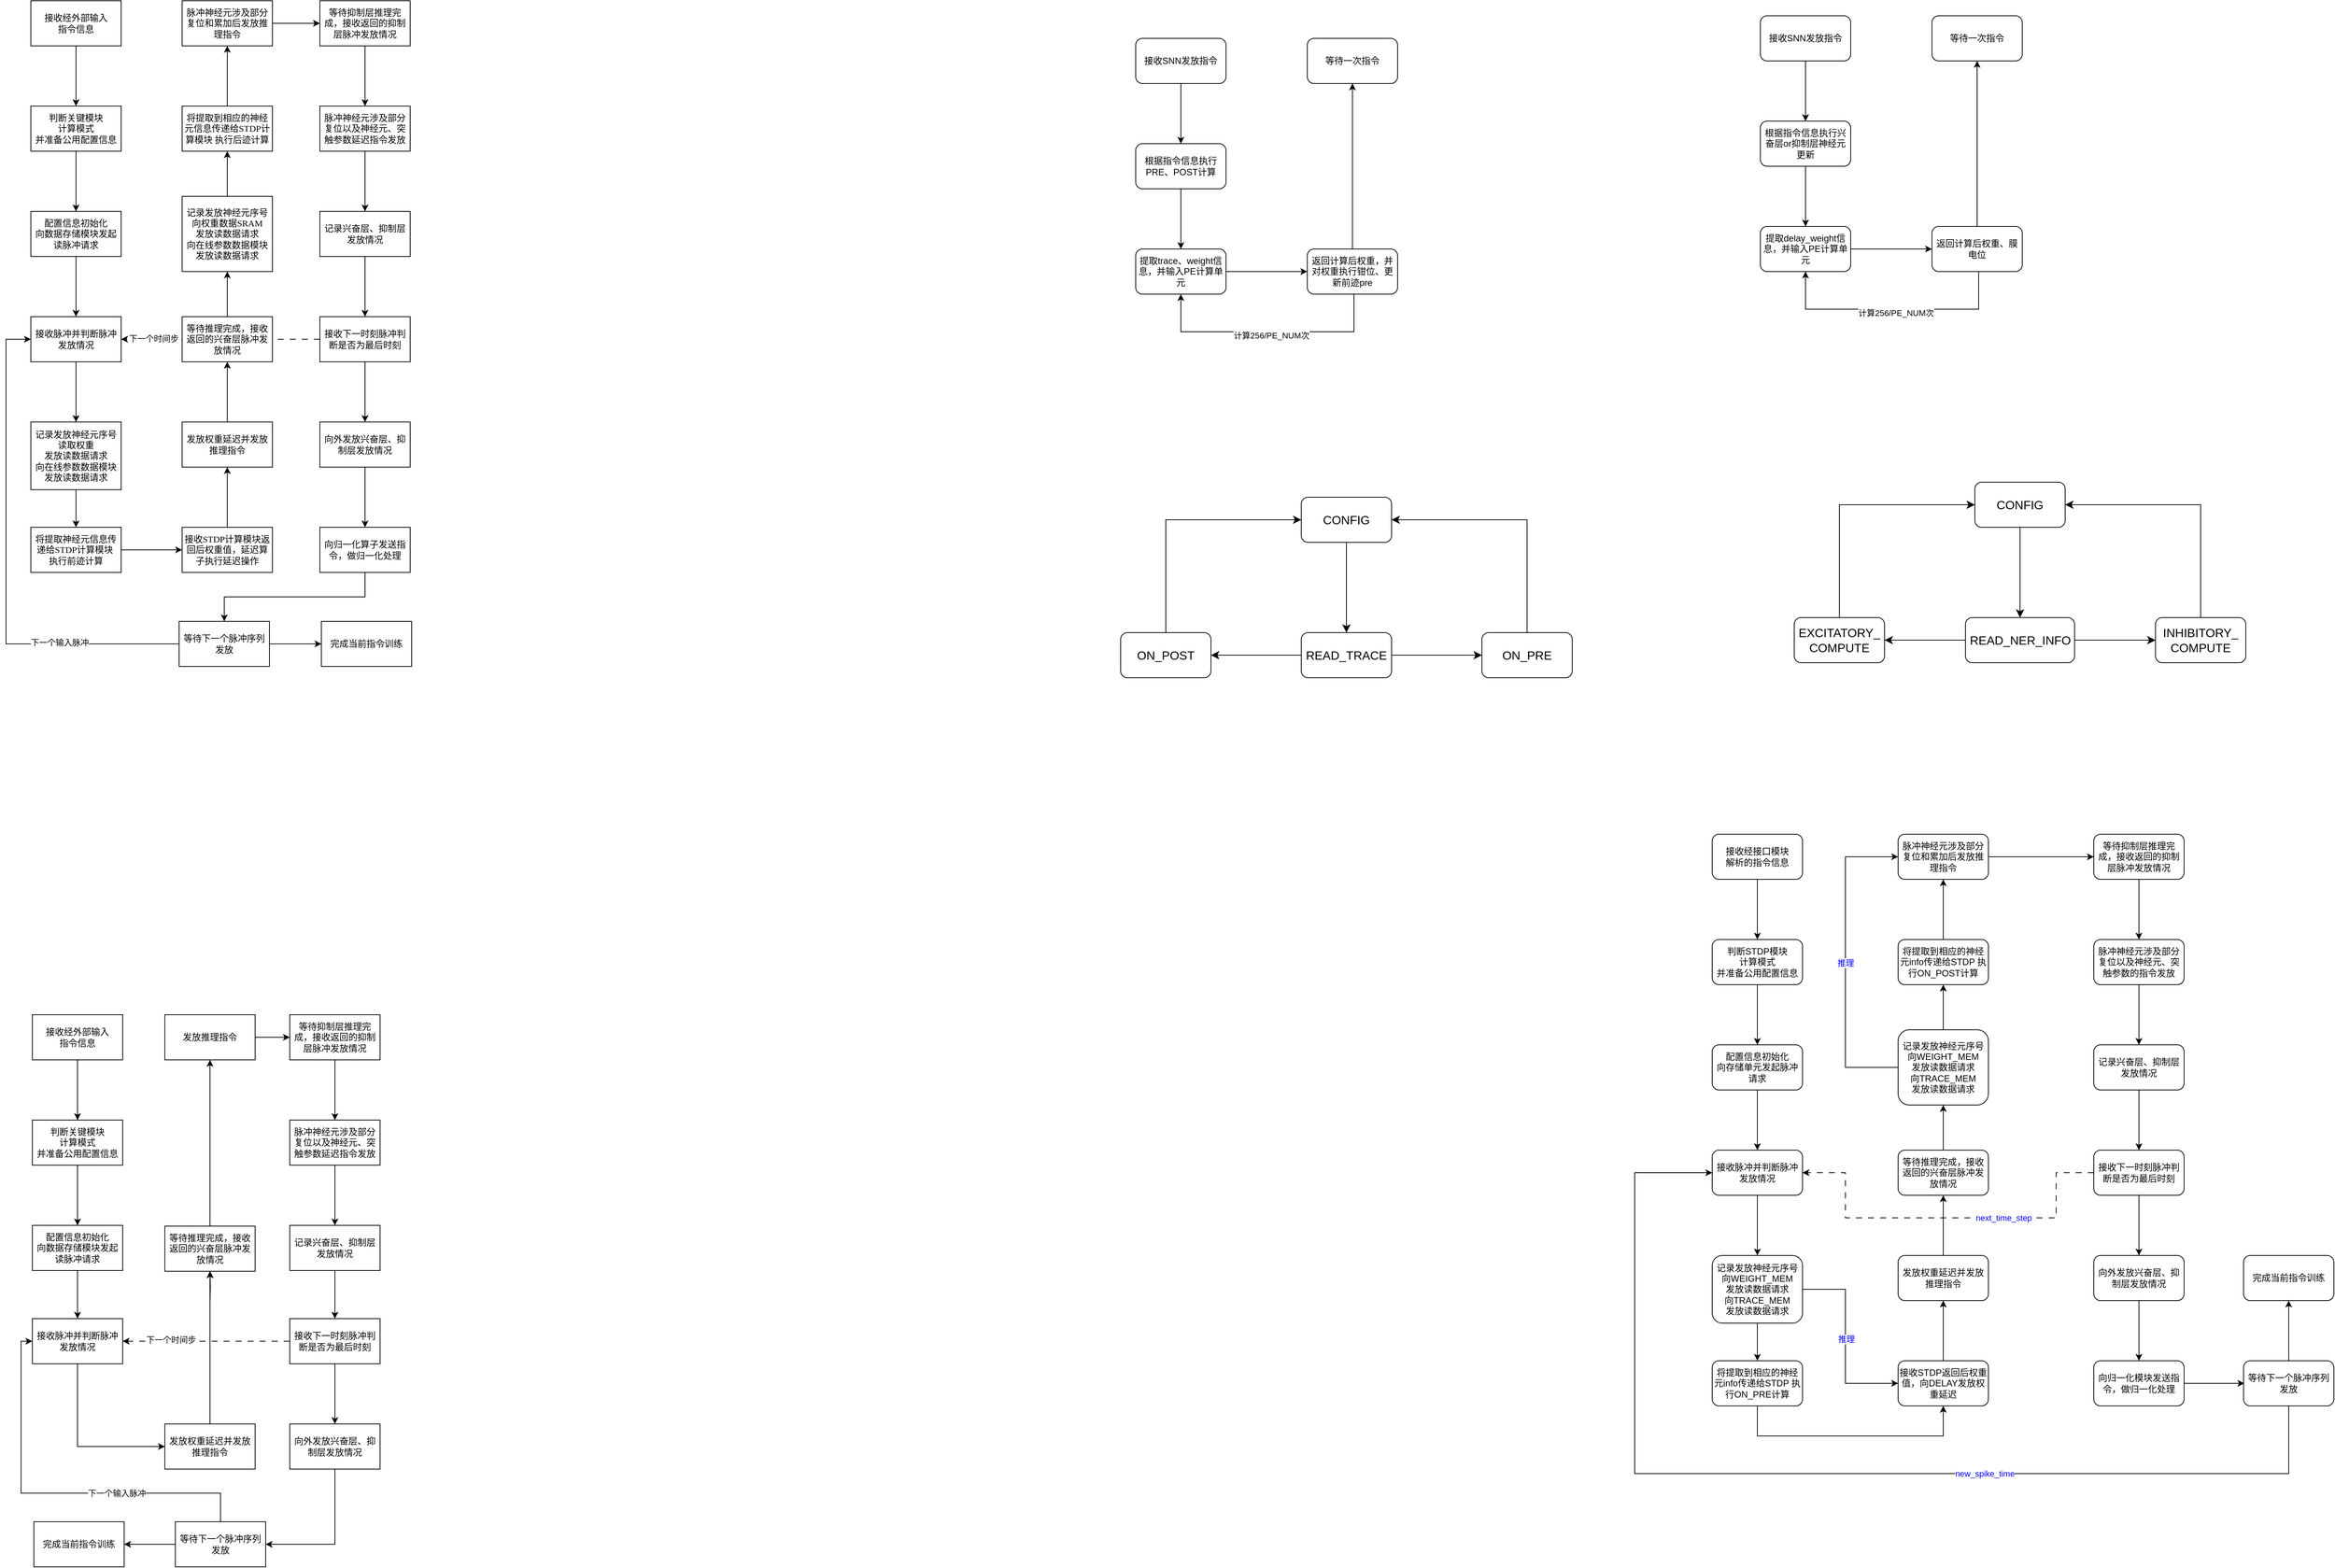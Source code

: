 <mxfile version="24.0.5" type="github">
  <diagram name="第 1 页" id="L9LMITteTnlRZ2TkFZ2f">
    <mxGraphModel dx="1914" dy="976" grid="0" gridSize="10" guides="0" tooltips="1" connect="1" arrows="1" fold="1" page="0" pageScale="1" pageWidth="827" pageHeight="1169" math="0" shadow="0">
      <root>
        <mxCell id="0" />
        <mxCell id="1" parent="0" />
        <mxCell id="XHYiGmg5JfkTDbJsNiU6-63" style="edgeStyle=orthogonalEdgeStyle;rounded=0;orthogonalLoop=1;jettySize=auto;html=1;exitX=0;exitY=0.5;exitDx=0;exitDy=0;entryX=1;entryY=0.5;entryDx=0;entryDy=0;dashed=1;dashPattern=8 8;fontFamily=宋体;fontSource=https%3A%2F%2Ffonts.googleapis.com%2Fcss%3Ffamily%3D%25E5%25AE%258B%25E4%25BD%2593;" parent="1" source="XHYiGmg5JfkTDbJsNiU6-45" target="XHYiGmg5JfkTDbJsNiU6-16" edge="1">
          <mxGeometry relative="1" as="geometry">
            <Array as="points">
              <mxPoint x="519" y="590" />
              <mxPoint x="519" y="590" />
            </Array>
          </mxGeometry>
        </mxCell>
        <mxCell id="ONLA1WShRm9VHiKbCH6p-6" value="下一个时间步" style="edgeLabel;html=1;align=center;verticalAlign=middle;resizable=0;points=[];fontColor=#000000;fontFamily=宋体;fontSource=https%3A%2F%2Ffonts.googleapis.com%2Fcss%3Ffamily%3D%25E5%25AE%258B%25E4%25BD%2593;" parent="XHYiGmg5JfkTDbJsNiU6-63" vertex="1" connectable="0">
          <mxGeometry x="-0.565" relative="1" as="geometry">
            <mxPoint x="-164" y="-1" as="offset" />
          </mxGeometry>
        </mxCell>
        <mxCell id="XHYiGmg5JfkTDbJsNiU6-3" value="" style="edgeStyle=orthogonalEdgeStyle;rounded=0;orthogonalLoop=1;jettySize=auto;html=1;fontFamily=宋体;fontSource=https%3A%2F%2Ffonts.googleapis.com%2Fcss%3Ffamily%3D%25E5%25AE%258B%25E4%25BD%2593;" parent="1" source="XHYiGmg5JfkTDbJsNiU6-1" target="XHYiGmg5JfkTDbJsNiU6-2" edge="1">
          <mxGeometry relative="1" as="geometry" />
        </mxCell>
        <mxCell id="XHYiGmg5JfkTDbJsNiU6-1" value="接收经&lt;font&gt;外部输入&lt;/font&gt;&lt;br&gt;指令信息" style="rounded=0;whiteSpace=wrap;html=1;fillColor=none;fontFamily=宋体;fontSource=https%3A%2F%2Ffonts.googleapis.com%2Fcss%3Ffamily%3D%25E5%25AE%258B%25E4%25BD%2593;" parent="1" vertex="1">
          <mxGeometry x="252" y="140" width="120" height="60" as="geometry" />
        </mxCell>
        <mxCell id="XHYiGmg5JfkTDbJsNiU6-15" value="" style="edgeStyle=orthogonalEdgeStyle;rounded=0;orthogonalLoop=1;jettySize=auto;html=1;fontFamily=宋体;fontSource=https%3A%2F%2Ffonts.googleapis.com%2Fcss%3Ffamily%3D%25E5%25AE%258B%25E4%25BD%2593;" parent="1" source="XHYiGmg5JfkTDbJsNiU6-2" target="XHYiGmg5JfkTDbJsNiU6-14" edge="1">
          <mxGeometry relative="1" as="geometry" />
        </mxCell>
        <mxCell id="XHYiGmg5JfkTDbJsNiU6-2" value="判断&lt;font&gt;关键&lt;/font&gt;模块&lt;br&gt;计算模式&lt;br&gt;并准备公用配置信息" style="whiteSpace=wrap;html=1;fillColor=none;rounded=0;fontFamily=宋体;fontSource=https%3A%2F%2Ffonts.googleapis.com%2Fcss%3Ffamily%3D%25E5%25AE%258B%25E4%25BD%2593;" parent="1" vertex="1">
          <mxGeometry x="252" y="280" width="120" height="60" as="geometry" />
        </mxCell>
        <mxCell id="XHYiGmg5JfkTDbJsNiU6-17" value="" style="edgeStyle=orthogonalEdgeStyle;rounded=0;orthogonalLoop=1;jettySize=auto;html=1;fontFamily=宋体;fontSource=https%3A%2F%2Ffonts.googleapis.com%2Fcss%3Ffamily%3D%25E5%25AE%258B%25E4%25BD%2593;" parent="1" source="XHYiGmg5JfkTDbJsNiU6-14" target="XHYiGmg5JfkTDbJsNiU6-16" edge="1">
          <mxGeometry relative="1" as="geometry" />
        </mxCell>
        <mxCell id="XHYiGmg5JfkTDbJsNiU6-14" value="配置信息初始化&lt;br style=&quot;border-color: var(--border-color);&quot;&gt;向&lt;font&gt;数据存储模块&lt;/font&gt;发起读脉冲请求" style="whiteSpace=wrap;html=1;fillColor=none;rounded=0;fontFamily=宋体;fontSource=https%3A%2F%2Ffonts.googleapis.com%2Fcss%3Ffamily%3D%25E5%25AE%258B%25E4%25BD%2593;" parent="1" vertex="1">
          <mxGeometry x="252" y="420" width="120" height="60" as="geometry" />
        </mxCell>
        <mxCell id="XHYiGmg5JfkTDbJsNiU6-19" value="" style="edgeStyle=orthogonalEdgeStyle;rounded=0;orthogonalLoop=1;jettySize=auto;html=1;fontFamily=宋体;fontSource=https%3A%2F%2Ffonts.googleapis.com%2Fcss%3Ffamily%3D%25E5%25AE%258B%25E4%25BD%2593;" parent="1" source="XHYiGmg5JfkTDbJsNiU6-16" target="XHYiGmg5JfkTDbJsNiU6-18" edge="1">
          <mxGeometry relative="1" as="geometry" />
        </mxCell>
        <mxCell id="XHYiGmg5JfkTDbJsNiU6-16" value="接收脉冲并判断脉冲发放情况" style="whiteSpace=wrap;html=1;fillColor=none;rounded=0;fontFamily=宋体;fontSource=https%3A%2F%2Ffonts.googleapis.com%2Fcss%3Ffamily%3D%25E5%25AE%258B%25E4%25BD%2593;" parent="1" vertex="1">
          <mxGeometry x="252" y="560" width="120" height="60" as="geometry" />
        </mxCell>
        <mxCell id="XHYiGmg5JfkTDbJsNiU6-21" value="" style="edgeStyle=orthogonalEdgeStyle;rounded=0;orthogonalLoop=1;jettySize=auto;html=1;fontFamily=宋体;fontSource=https%3A%2F%2Ffonts.googleapis.com%2Fcss%3Ffamily%3D%25E5%25AE%258B%25E4%25BD%2593;" parent="1" source="XHYiGmg5JfkTDbJsNiU6-18" target="XHYiGmg5JfkTDbJsNiU6-20" edge="1">
          <mxGeometry relative="1" as="geometry" />
        </mxCell>
        <mxCell id="XHYiGmg5JfkTDbJsNiU6-18" value="记录发放神经元序号&lt;br&gt;读取权重&lt;br&gt;发放读数据请求&lt;br&gt;向在线参数数据模块&lt;br&gt;发放读数据请求" style="whiteSpace=wrap;html=1;fillColor=none;rounded=0;fontFamily=宋体;fontSource=https%3A%2F%2Ffonts.googleapis.com%2Fcss%3Ffamily%3D%25E5%25AE%258B%25E4%25BD%2593;" parent="1" vertex="1">
          <mxGeometry x="252" y="700" width="120" height="90" as="geometry" />
        </mxCell>
        <mxCell id="gLFj1DrOyn8dEr5xTRWF-1" style="edgeStyle=orthogonalEdgeStyle;rounded=0;orthogonalLoop=1;jettySize=auto;html=1;exitX=1;exitY=0.5;exitDx=0;exitDy=0;entryX=0;entryY=0.5;entryDx=0;entryDy=0;fontFamily=宋体;fontSource=https%3A%2F%2Ffonts.googleapis.com%2Fcss%3Ffamily%3D%25E5%25AE%258B%25E4%25BD%2593;" parent="1" source="XHYiGmg5JfkTDbJsNiU6-20" target="XHYiGmg5JfkTDbJsNiU6-22" edge="1">
          <mxGeometry relative="1" as="geometry" />
        </mxCell>
        <mxCell id="XHYiGmg5JfkTDbJsNiU6-20" value="将提取神经元&lt;font&gt;信息&lt;/font&gt;&lt;span style=&quot;background-color: initial;&quot;&gt;传递给&lt;/span&gt;&lt;font style=&quot;background-color: initial;&quot;&gt;&lt;font face=&quot;Times New Roman&quot;&gt;STDP&lt;/font&gt;计算模块&lt;/font&gt;&lt;span style=&quot;background-color: initial;&quot;&gt;&amp;nbsp;&lt;/span&gt;&lt;div&gt;&lt;div&gt;执行&lt;font&gt;前迹&lt;/font&gt;计算&lt;/div&gt;&lt;/div&gt;" style="whiteSpace=wrap;html=1;fillColor=none;rounded=0;fontFamily=宋体;fontSource=https%3A%2F%2Ffonts.googleapis.com%2Fcss%3Ffamily%3D%25E5%25AE%258B%25E4%25BD%2593;" parent="1" vertex="1">
          <mxGeometry x="252" y="840" width="120" height="60" as="geometry" />
        </mxCell>
        <mxCell id="XHYiGmg5JfkTDbJsNiU6-25" value="" style="edgeStyle=orthogonalEdgeStyle;rounded=0;orthogonalLoop=1;jettySize=auto;html=1;fontFamily=宋体;fontSource=https%3A%2F%2Ffonts.googleapis.com%2Fcss%3Ffamily%3D%25E5%25AE%258B%25E4%25BD%2593;" parent="1" source="XHYiGmg5JfkTDbJsNiU6-22" target="XHYiGmg5JfkTDbJsNiU6-24" edge="1">
          <mxGeometry relative="1" as="geometry" />
        </mxCell>
        <mxCell id="XHYiGmg5JfkTDbJsNiU6-22" value="接收&lt;font&gt;&lt;font face=&quot;Times New Roman&quot;&gt;STDP&lt;/font&gt;计算模块&lt;/font&gt;返回后权重值，&lt;font&gt;延迟算子执行&lt;/font&gt;延迟操作" style="whiteSpace=wrap;html=1;fillColor=none;rounded=0;fontFamily=宋体;fontSource=https%3A%2F%2Ffonts.googleapis.com%2Fcss%3Ffamily%3D%25E5%25AE%258B%25E4%25BD%2593;" parent="1" vertex="1">
          <mxGeometry x="453" y="840" width="120" height="60" as="geometry" />
        </mxCell>
        <mxCell id="XHYiGmg5JfkTDbJsNiU6-27" value="" style="edgeStyle=orthogonalEdgeStyle;rounded=0;orthogonalLoop=1;jettySize=auto;html=1;fontFamily=宋体;fontSource=https%3A%2F%2Ffonts.googleapis.com%2Fcss%3Ffamily%3D%25E5%25AE%258B%25E4%25BD%2593;" parent="1" source="XHYiGmg5JfkTDbJsNiU6-24" target="XHYiGmg5JfkTDbJsNiU6-26" edge="1">
          <mxGeometry relative="1" as="geometry" />
        </mxCell>
        <mxCell id="XHYiGmg5JfkTDbJsNiU6-24" value="发放权重延迟并发放推理指令" style="whiteSpace=wrap;html=1;fillColor=none;rounded=0;fontFamily=宋体;fontSource=https%3A%2F%2Ffonts.googleapis.com%2Fcss%3Ffamily%3D%25E5%25AE%258B%25E4%25BD%2593;" parent="1" vertex="1">
          <mxGeometry x="453" y="700" width="120" height="60" as="geometry" />
        </mxCell>
        <mxCell id="XHYiGmg5JfkTDbJsNiU6-29" value="" style="edgeStyle=orthogonalEdgeStyle;rounded=0;orthogonalLoop=1;jettySize=auto;html=1;fontFamily=宋体;fontSource=https%3A%2F%2Ffonts.googleapis.com%2Fcss%3Ffamily%3D%25E5%25AE%258B%25E4%25BD%2593;" parent="1" source="XHYiGmg5JfkTDbJsNiU6-26" target="XHYiGmg5JfkTDbJsNiU6-28" edge="1">
          <mxGeometry relative="1" as="geometry" />
        </mxCell>
        <mxCell id="XHYiGmg5JfkTDbJsNiU6-26" value="等待推理完成，接收返回的兴奋层脉冲发放情况" style="whiteSpace=wrap;html=1;fillColor=default;rounded=0;fontFamily=宋体;fontSource=https%3A%2F%2Ffonts.googleapis.com%2Fcss%3Ffamily%3D%25E5%25AE%258B%25E4%25BD%2593;" parent="1" vertex="1">
          <mxGeometry x="453" y="560" width="120" height="60" as="geometry" />
        </mxCell>
        <mxCell id="XHYiGmg5JfkTDbJsNiU6-31" value="" style="edgeStyle=orthogonalEdgeStyle;rounded=0;orthogonalLoop=1;jettySize=auto;html=1;fontFamily=宋体;fontSource=https%3A%2F%2Ffonts.googleapis.com%2Fcss%3Ffamily%3D%25E5%25AE%258B%25E4%25BD%2593;" parent="1" source="XHYiGmg5JfkTDbJsNiU6-28" target="XHYiGmg5JfkTDbJsNiU6-30" edge="1">
          <mxGeometry relative="1" as="geometry" />
        </mxCell>
        <mxCell id="XHYiGmg5JfkTDbJsNiU6-28" value="记录发放神经元序号&lt;br style=&quot;border-color: var(--border-color);&quot;&gt;向&lt;font&gt;权重数据SRAM&lt;/font&gt;&lt;br style=&quot;border-color: var(--border-color);&quot;&gt;发放读数据请求&lt;br style=&quot;border-color: var(--border-color);&quot;&gt;向在线参数数据模块&lt;br style=&quot;border-color: var(--border-color);&quot;&gt;发放读数据请求" style="whiteSpace=wrap;html=1;fillColor=none;rounded=0;fontFamily=宋体;fontSource=https%3A%2F%2Ffonts.googleapis.com%2Fcss%3Ffamily%3D%25E5%25AE%258B%25E4%25BD%2593;" parent="1" vertex="1">
          <mxGeometry x="453" y="400" width="120" height="100" as="geometry" />
        </mxCell>
        <mxCell id="XHYiGmg5JfkTDbJsNiU6-33" value="" style="edgeStyle=orthogonalEdgeStyle;rounded=0;orthogonalLoop=1;jettySize=auto;html=1;fontFamily=宋体;fontSource=https%3A%2F%2Ffonts.googleapis.com%2Fcss%3Ffamily%3D%25E5%25AE%258B%25E4%25BD%2593;" parent="1" source="XHYiGmg5JfkTDbJsNiU6-30" target="XHYiGmg5JfkTDbJsNiU6-32" edge="1">
          <mxGeometry relative="1" as="geometry" />
        </mxCell>
        <mxCell id="XHYiGmg5JfkTDbJsNiU6-30" value="将提取到相应的神经元&lt;font&gt;信息&lt;/font&gt;传递给&lt;font&gt;&lt;font face=&quot;Times New Roman&quot;&gt;STDP&lt;/font&gt;计算模块&lt;/font&gt; 执行&lt;font&gt;后迹&lt;/font&gt;计算" style="whiteSpace=wrap;html=1;fillColor=none;rounded=0;fontFamily=宋体;fontSource=https%3A%2F%2Ffonts.googleapis.com%2Fcss%3Ffamily%3D%25E5%25AE%258B%25E4%25BD%2593;" parent="1" vertex="1">
          <mxGeometry x="453" y="280" width="120" height="60" as="geometry" />
        </mxCell>
        <mxCell id="XHYiGmg5JfkTDbJsNiU6-38" value="" style="edgeStyle=orthogonalEdgeStyle;rounded=0;orthogonalLoop=1;jettySize=auto;html=1;fontFamily=宋体;fontSource=https%3A%2F%2Ffonts.googleapis.com%2Fcss%3Ffamily%3D%25E5%25AE%258B%25E4%25BD%2593;" parent="1" source="XHYiGmg5JfkTDbJsNiU6-32" target="XHYiGmg5JfkTDbJsNiU6-37" edge="1">
          <mxGeometry relative="1" as="geometry" />
        </mxCell>
        <mxCell id="XHYiGmg5JfkTDbJsNiU6-32" value="脉冲神经元涉及部分复位和累加后发放推理指令" style="whiteSpace=wrap;html=1;fillColor=none;rounded=0;fontFamily=宋体;fontSource=https%3A%2F%2Ffonts.googleapis.com%2Fcss%3Ffamily%3D%25E5%25AE%258B%25E4%25BD%2593;" parent="1" vertex="1">
          <mxGeometry x="453" y="140" width="120" height="60" as="geometry" />
        </mxCell>
        <mxCell id="XHYiGmg5JfkTDbJsNiU6-40" value="" style="edgeStyle=orthogonalEdgeStyle;rounded=0;orthogonalLoop=1;jettySize=auto;html=1;fontFamily=宋体;fontSource=https%3A%2F%2Ffonts.googleapis.com%2Fcss%3Ffamily%3D%25E5%25AE%258B%25E4%25BD%2593;" parent="1" source="XHYiGmg5JfkTDbJsNiU6-37" target="XHYiGmg5JfkTDbJsNiU6-39" edge="1">
          <mxGeometry relative="1" as="geometry" />
        </mxCell>
        <mxCell id="XHYiGmg5JfkTDbJsNiU6-37" value="等待抑制层推理完成，接收返回的抑制层脉冲发放情况" style="whiteSpace=wrap;html=1;fillColor=none;rounded=0;fontFamily=宋体;fontSource=https%3A%2F%2Ffonts.googleapis.com%2Fcss%3Ffamily%3D%25E5%25AE%258B%25E4%25BD%2593;" parent="1" vertex="1">
          <mxGeometry x="636" y="140" width="120" height="60" as="geometry" />
        </mxCell>
        <mxCell id="XHYiGmg5JfkTDbJsNiU6-42" value="" style="edgeStyle=orthogonalEdgeStyle;rounded=0;orthogonalLoop=1;jettySize=auto;html=1;fontFamily=宋体;fontSource=https%3A%2F%2Ffonts.googleapis.com%2Fcss%3Ffamily%3D%25E5%25AE%258B%25E4%25BD%2593;" parent="1" source="XHYiGmg5JfkTDbJsNiU6-39" target="XHYiGmg5JfkTDbJsNiU6-41" edge="1">
          <mxGeometry relative="1" as="geometry" />
        </mxCell>
        <mxCell id="XHYiGmg5JfkTDbJsNiU6-39" value="脉冲神经元涉及部分复位以及神经元、突触参数延迟指令发放" style="whiteSpace=wrap;html=1;fillColor=none;rounded=0;fontFamily=宋体;fontSource=https%3A%2F%2Ffonts.googleapis.com%2Fcss%3Ffamily%3D%25E5%25AE%258B%25E4%25BD%2593;" parent="1" vertex="1">
          <mxGeometry x="636" y="280" width="120" height="60" as="geometry" />
        </mxCell>
        <mxCell id="XHYiGmg5JfkTDbJsNiU6-46" value="" style="edgeStyle=orthogonalEdgeStyle;rounded=0;orthogonalLoop=1;jettySize=auto;html=1;fontFamily=宋体;fontSource=https%3A%2F%2Ffonts.googleapis.com%2Fcss%3Ffamily%3D%25E5%25AE%258B%25E4%25BD%2593;" parent="1" source="XHYiGmg5JfkTDbJsNiU6-41" target="XHYiGmg5JfkTDbJsNiU6-45" edge="1">
          <mxGeometry relative="1" as="geometry" />
        </mxCell>
        <mxCell id="XHYiGmg5JfkTDbJsNiU6-41" value="记录兴奋层、抑制层发放情况" style="whiteSpace=wrap;html=1;fillColor=none;rounded=0;fontFamily=宋体;fontSource=https%3A%2F%2Ffonts.googleapis.com%2Fcss%3Ffamily%3D%25E5%25AE%258B%25E4%25BD%2593;" parent="1" vertex="1">
          <mxGeometry x="636" y="420" width="120" height="60" as="geometry" />
        </mxCell>
        <mxCell id="XHYiGmg5JfkTDbJsNiU6-48" value="" style="edgeStyle=orthogonalEdgeStyle;rounded=0;orthogonalLoop=1;jettySize=auto;html=1;fontFamily=宋体;fontSource=https%3A%2F%2Ffonts.googleapis.com%2Fcss%3Ffamily%3D%25E5%25AE%258B%25E4%25BD%2593;" parent="1" source="XHYiGmg5JfkTDbJsNiU6-45" target="XHYiGmg5JfkTDbJsNiU6-47" edge="1">
          <mxGeometry relative="1" as="geometry" />
        </mxCell>
        <mxCell id="XHYiGmg5JfkTDbJsNiU6-45" value="接收下一时刻脉冲判断是否为最后时刻" style="whiteSpace=wrap;html=1;fillColor=none;rounded=0;fontFamily=宋体;fontSource=https%3A%2F%2Ffonts.googleapis.com%2Fcss%3Ffamily%3D%25E5%25AE%258B%25E4%25BD%2593;" parent="1" vertex="1">
          <mxGeometry x="636" y="560" width="120" height="60" as="geometry" />
        </mxCell>
        <mxCell id="XHYiGmg5JfkTDbJsNiU6-50" value="" style="edgeStyle=orthogonalEdgeStyle;rounded=0;orthogonalLoop=1;jettySize=auto;html=1;fontFamily=宋体;fontSource=https%3A%2F%2Ffonts.googleapis.com%2Fcss%3Ffamily%3D%25E5%25AE%258B%25E4%25BD%2593;" parent="1" source="XHYiGmg5JfkTDbJsNiU6-47" target="XHYiGmg5JfkTDbJsNiU6-49" edge="1">
          <mxGeometry relative="1" as="geometry" />
        </mxCell>
        <mxCell id="XHYiGmg5JfkTDbJsNiU6-47" value="向外发放兴奋层、抑制层发放情况" style="whiteSpace=wrap;html=1;fillColor=none;rounded=0;fontFamily=宋体;fontSource=https%3A%2F%2Ffonts.googleapis.com%2Fcss%3Ffamily%3D%25E5%25AE%258B%25E4%25BD%2593;" parent="1" vertex="1">
          <mxGeometry x="636" y="700" width="120" height="60" as="geometry" />
        </mxCell>
        <mxCell id="gLFj1DrOyn8dEr5xTRWF-2" style="edgeStyle=orthogonalEdgeStyle;rounded=0;orthogonalLoop=1;jettySize=auto;html=1;exitX=0.5;exitY=1;exitDx=0;exitDy=0;entryX=0.5;entryY=0;entryDx=0;entryDy=0;fontFamily=宋体;fontSource=https%3A%2F%2Ffonts.googleapis.com%2Fcss%3Ffamily%3D%25E5%25AE%258B%25E4%25BD%2593;" parent="1" source="XHYiGmg5JfkTDbJsNiU6-49" target="XHYiGmg5JfkTDbJsNiU6-51" edge="1">
          <mxGeometry relative="1" as="geometry" />
        </mxCell>
        <mxCell id="XHYiGmg5JfkTDbJsNiU6-49" value="向&lt;font&gt;归一化算子&lt;/font&gt;发送指令，做归一化处理" style="whiteSpace=wrap;html=1;fillColor=none;rounded=0;fontFamily=宋体;fontSource=https%3A%2F%2Ffonts.googleapis.com%2Fcss%3Ffamily%3D%25E5%25AE%258B%25E4%25BD%2593;" parent="1" vertex="1">
          <mxGeometry x="636" y="840" width="120" height="60" as="geometry" />
        </mxCell>
        <mxCell id="XHYiGmg5JfkTDbJsNiU6-53" style="edgeStyle=orthogonalEdgeStyle;rounded=0;orthogonalLoop=1;jettySize=auto;html=1;exitX=0;exitY=0.5;exitDx=0;exitDy=0;entryX=0;entryY=0.5;entryDx=0;entryDy=0;fontFamily=宋体;fontSource=https%3A%2F%2Ffonts.googleapis.com%2Fcss%3Ffamily%3D%25E5%25AE%258B%25E4%25BD%2593;" parent="1" source="XHYiGmg5JfkTDbJsNiU6-51" target="XHYiGmg5JfkTDbJsNiU6-16" edge="1">
          <mxGeometry relative="1" as="geometry">
            <Array as="points">
              <mxPoint x="219" y="995" />
              <mxPoint x="219" y="590" />
            </Array>
          </mxGeometry>
        </mxCell>
        <mxCell id="ONLA1WShRm9VHiKbCH6p-2" value="下一个输入脉冲" style="edgeLabel;html=1;align=center;verticalAlign=middle;resizable=0;points=[];fontColor=#000000;fontFamily=宋体;fontSource=https%3A%2F%2Ffonts.googleapis.com%2Fcss%3Ffamily%3D%25E5%25AE%258B%25E4%25BD%2593;" parent="XHYiGmg5JfkTDbJsNiU6-53" vertex="1" connectable="0">
          <mxGeometry x="-0.324" relative="1" as="geometry">
            <mxPoint x="67" y="-2" as="offset" />
          </mxGeometry>
        </mxCell>
        <mxCell id="XHYiGmg5JfkTDbJsNiU6-55" value="" style="edgeStyle=orthogonalEdgeStyle;rounded=0;orthogonalLoop=1;jettySize=auto;html=1;fontFamily=宋体;fontSource=https%3A%2F%2Ffonts.googleapis.com%2Fcss%3Ffamily%3D%25E5%25AE%258B%25E4%25BD%2593;" parent="1" source="XHYiGmg5JfkTDbJsNiU6-51" target="XHYiGmg5JfkTDbJsNiU6-54" edge="1">
          <mxGeometry relative="1" as="geometry" />
        </mxCell>
        <mxCell id="XHYiGmg5JfkTDbJsNiU6-51" value="等待下一个脉冲序列发放" style="whiteSpace=wrap;html=1;fillColor=none;rounded=0;fontFamily=宋体;fontSource=https%3A%2F%2Ffonts.googleapis.com%2Fcss%3Ffamily%3D%25E5%25AE%258B%25E4%25BD%2593;" parent="1" vertex="1">
          <mxGeometry x="449" y="965" width="120" height="60" as="geometry" />
        </mxCell>
        <mxCell id="XHYiGmg5JfkTDbJsNiU6-54" value="完成当前指令训练" style="whiteSpace=wrap;html=1;fillColor=none;rounded=0;fontFamily=宋体;fontSource=https%3A%2F%2Ffonts.googleapis.com%2Fcss%3Ffamily%3D%25E5%25AE%258B%25E4%25BD%2593;" parent="1" vertex="1">
          <mxGeometry x="638" y="965" width="120" height="60" as="geometry" />
        </mxCell>
        <mxCell id="ONLA1WShRm9VHiKbCH6p-7" style="edgeStyle=orthogonalEdgeStyle;rounded=0;orthogonalLoop=1;jettySize=auto;html=1;exitX=0;exitY=0.5;exitDx=0;exitDy=0;entryX=1;entryY=0.5;entryDx=0;entryDy=0;dashed=1;dashPattern=8 8;fontFamily=宋体;fontSource=https%3A%2F%2Ffonts.googleapis.com%2Fcss%3Ffamily%3D%25E5%25AE%258B%25E4%25BD%2593;" parent="1" source="ONLA1WShRm9VHiKbCH6p-44" target="ONLA1WShRm9VHiKbCH6p-16" edge="1">
          <mxGeometry relative="1" as="geometry">
            <Array as="points">
              <mxPoint x="483" y="1922" />
              <mxPoint x="483" y="1922" />
            </Array>
          </mxGeometry>
        </mxCell>
        <mxCell id="ONLA1WShRm9VHiKbCH6p-8" value="&lt;font color=&quot;#000000&quot;&gt;下一个时间步&lt;/font&gt;" style="edgeLabel;html=1;align=center;verticalAlign=middle;resizable=0;points=[];fontColor=#0000FF;fontFamily=宋体;fontSource=https%3A%2F%2Ffonts.googleapis.com%2Fcss%3Ffamily%3D%25E5%25AE%258B%25E4%25BD%2593;" parent="ONLA1WShRm9VHiKbCH6p-7" vertex="1" connectable="0">
          <mxGeometry x="-0.565" relative="1" as="geometry">
            <mxPoint x="-110" y="-2" as="offset" />
          </mxGeometry>
        </mxCell>
        <mxCell id="ONLA1WShRm9VHiKbCH6p-9" value="" style="edgeStyle=orthogonalEdgeStyle;rounded=0;orthogonalLoop=1;jettySize=auto;html=1;fontFamily=宋体;fontSource=https%3A%2F%2Ffonts.googleapis.com%2Fcss%3Ffamily%3D%25E5%25AE%258B%25E4%25BD%2593;" parent="1" source="ONLA1WShRm9VHiKbCH6p-10" target="ONLA1WShRm9VHiKbCH6p-12" edge="1">
          <mxGeometry relative="1" as="geometry" />
        </mxCell>
        <mxCell id="ONLA1WShRm9VHiKbCH6p-10" value="接收经外部输入&lt;br&gt;指令信息" style="rounded=0;whiteSpace=wrap;html=1;fillColor=none;fontFamily=宋体;fontSource=https%3A%2F%2Ffonts.googleapis.com%2Fcss%3Ffamily%3D%25E5%25AE%258B%25E4%25BD%2593;" parent="1" vertex="1">
          <mxGeometry x="254" y="1488" width="120" height="60" as="geometry" />
        </mxCell>
        <mxCell id="ONLA1WShRm9VHiKbCH6p-11" value="" style="edgeStyle=orthogonalEdgeStyle;rounded=0;orthogonalLoop=1;jettySize=auto;html=1;fontFamily=宋体;fontSource=https%3A%2F%2Ffonts.googleapis.com%2Fcss%3Ffamily%3D%25E5%25AE%258B%25E4%25BD%2593;" parent="1" source="ONLA1WShRm9VHiKbCH6p-12" target="ONLA1WShRm9VHiKbCH6p-14" edge="1">
          <mxGeometry relative="1" as="geometry" />
        </mxCell>
        <mxCell id="ONLA1WShRm9VHiKbCH6p-12" value="判断关键模块&lt;br&gt;计算模式&lt;br&gt;并准备公用配置信息" style="whiteSpace=wrap;html=1;fillColor=none;rounded=0;fontFamily=宋体;fontSource=https%3A%2F%2Ffonts.googleapis.com%2Fcss%3Ffamily%3D%25E5%25AE%258B%25E4%25BD%2593;" parent="1" vertex="1">
          <mxGeometry x="254" y="1628" width="120" height="60" as="geometry" />
        </mxCell>
        <mxCell id="ONLA1WShRm9VHiKbCH6p-13" value="" style="edgeStyle=orthogonalEdgeStyle;rounded=0;orthogonalLoop=1;jettySize=auto;html=1;fontFamily=宋体;fontSource=https%3A%2F%2Ffonts.googleapis.com%2Fcss%3Ffamily%3D%25E5%25AE%258B%25E4%25BD%2593;" parent="1" source="ONLA1WShRm9VHiKbCH6p-14" target="ONLA1WShRm9VHiKbCH6p-16" edge="1">
          <mxGeometry relative="1" as="geometry" />
        </mxCell>
        <mxCell id="ONLA1WShRm9VHiKbCH6p-14" value="配置信息初始化&lt;br style=&quot;border-color: var(--border-color);&quot;&gt;向数据存储模块发起读脉冲请求" style="whiteSpace=wrap;html=1;fillColor=none;rounded=0;fontFamily=宋体;fontSource=https%3A%2F%2Ffonts.googleapis.com%2Fcss%3Ffamily%3D%25E5%25AE%258B%25E4%25BD%2593;" parent="1" vertex="1">
          <mxGeometry x="254" y="1768" width="120" height="60" as="geometry" />
        </mxCell>
        <mxCell id="ONLA1WShRm9VHiKbCH6p-54" style="edgeStyle=orthogonalEdgeStyle;rounded=0;orthogonalLoop=1;jettySize=auto;html=1;exitX=0.5;exitY=1;exitDx=0;exitDy=0;entryX=0;entryY=0.5;entryDx=0;entryDy=0;fontFamily=宋体;fontSource=https%3A%2F%2Ffonts.googleapis.com%2Fcss%3Ffamily%3D%25E5%25AE%258B%25E4%25BD%2593;" parent="1" source="ONLA1WShRm9VHiKbCH6p-16" target="ONLA1WShRm9VHiKbCH6p-26" edge="1">
          <mxGeometry relative="1" as="geometry" />
        </mxCell>
        <mxCell id="ONLA1WShRm9VHiKbCH6p-16" value="接收脉冲并判断脉冲发放情况" style="whiteSpace=wrap;html=1;fillColor=none;rounded=0;fontFamily=宋体;fontSource=https%3A%2F%2Ffonts.googleapis.com%2Fcss%3Ffamily%3D%25E5%25AE%258B%25E4%25BD%2593;" parent="1" vertex="1">
          <mxGeometry x="254" y="1892" width="120" height="60" as="geometry" />
        </mxCell>
        <mxCell id="ONLA1WShRm9VHiKbCH6p-25" value="" style="edgeStyle=orthogonalEdgeStyle;rounded=0;orthogonalLoop=1;jettySize=auto;html=1;fontFamily=宋体;fontSource=https%3A%2F%2Ffonts.googleapis.com%2Fcss%3Ffamily%3D%25E5%25AE%258B%25E4%25BD%2593;" parent="1" source="ONLA1WShRm9VHiKbCH6p-26" target="ONLA1WShRm9VHiKbCH6p-28" edge="1">
          <mxGeometry relative="1" as="geometry" />
        </mxCell>
        <mxCell id="ONLA1WShRm9VHiKbCH6p-26" value="发放权重延迟并发放推理指令" style="whiteSpace=wrap;html=1;fillColor=none;rounded=0;fontFamily=宋体;fontSource=https%3A%2F%2Ffonts.googleapis.com%2Fcss%3Ffamily%3D%25E5%25AE%258B%25E4%25BD%2593;" parent="1" vertex="1">
          <mxGeometry x="430" y="2032" width="120" height="60" as="geometry" />
        </mxCell>
        <mxCell id="ONLA1WShRm9VHiKbCH6p-33" value="" style="edgeStyle=orthogonalEdgeStyle;rounded=0;orthogonalLoop=1;jettySize=auto;html=1;fontFamily=宋体;fontSource=https%3A%2F%2Ffonts.googleapis.com%2Fcss%3Ffamily%3D%25E5%25AE%258B%25E4%25BD%2593;exitX=0.5;exitY=0;exitDx=0;exitDy=0;" parent="1" source="ONLA1WShRm9VHiKbCH6p-28" target="ONLA1WShRm9VHiKbCH6p-36" edge="1">
          <mxGeometry relative="1" as="geometry">
            <mxPoint x="490" y="1730" as="sourcePoint" />
          </mxGeometry>
        </mxCell>
        <mxCell id="ONLA1WShRm9VHiKbCH6p-35" value="" style="edgeStyle=orthogonalEdgeStyle;rounded=0;orthogonalLoop=1;jettySize=auto;html=1;fontFamily=宋体;fontSource=https%3A%2F%2Ffonts.googleapis.com%2Fcss%3Ffamily%3D%25E5%25AE%258B%25E4%25BD%2593;" parent="1" source="ONLA1WShRm9VHiKbCH6p-36" target="ONLA1WShRm9VHiKbCH6p-38" edge="1">
          <mxGeometry relative="1" as="geometry" />
        </mxCell>
        <mxCell id="ONLA1WShRm9VHiKbCH6p-36" value="发放推理指令" style="whiteSpace=wrap;html=1;fillColor=none;rounded=0;fontFamily=宋体;fontSource=https%3A%2F%2Ffonts.googleapis.com%2Fcss%3Ffamily%3D%25E5%25AE%258B%25E4%25BD%2593;" parent="1" vertex="1">
          <mxGeometry x="430" y="1488" width="120" height="60" as="geometry" />
        </mxCell>
        <mxCell id="ONLA1WShRm9VHiKbCH6p-37" value="" style="edgeStyle=orthogonalEdgeStyle;rounded=0;orthogonalLoop=1;jettySize=auto;html=1;fontFamily=宋体;fontSource=https%3A%2F%2Ffonts.googleapis.com%2Fcss%3Ffamily%3D%25E5%25AE%258B%25E4%25BD%2593;" parent="1" source="ONLA1WShRm9VHiKbCH6p-38" target="ONLA1WShRm9VHiKbCH6p-40" edge="1">
          <mxGeometry relative="1" as="geometry" />
        </mxCell>
        <mxCell id="ONLA1WShRm9VHiKbCH6p-38" value="等待抑制层推理完成，接收返回的抑制层脉冲发放情况" style="whiteSpace=wrap;html=1;fillColor=none;rounded=0;fontFamily=宋体;fontSource=https%3A%2F%2Ffonts.googleapis.com%2Fcss%3Ffamily%3D%25E5%25AE%258B%25E4%25BD%2593;" parent="1" vertex="1">
          <mxGeometry x="596" y="1488" width="120" height="60" as="geometry" />
        </mxCell>
        <mxCell id="ONLA1WShRm9VHiKbCH6p-39" value="" style="edgeStyle=orthogonalEdgeStyle;rounded=0;orthogonalLoop=1;jettySize=auto;html=1;fontFamily=宋体;fontSource=https%3A%2F%2Ffonts.googleapis.com%2Fcss%3Ffamily%3D%25E5%25AE%258B%25E4%25BD%2593;" parent="1" source="ONLA1WShRm9VHiKbCH6p-40" target="ONLA1WShRm9VHiKbCH6p-42" edge="1">
          <mxGeometry relative="1" as="geometry" />
        </mxCell>
        <mxCell id="ONLA1WShRm9VHiKbCH6p-40" value="脉冲神经元涉及部分复位以及神经元、突触参数延迟指令发放" style="whiteSpace=wrap;html=1;fillColor=none;rounded=0;fontFamily=宋体;fontSource=https%3A%2F%2Ffonts.googleapis.com%2Fcss%3Ffamily%3D%25E5%25AE%258B%25E4%25BD%2593;" parent="1" vertex="1">
          <mxGeometry x="596" y="1628" width="120" height="60" as="geometry" />
        </mxCell>
        <mxCell id="ONLA1WShRm9VHiKbCH6p-41" value="" style="edgeStyle=orthogonalEdgeStyle;rounded=0;orthogonalLoop=1;jettySize=auto;html=1;fontFamily=宋体;fontSource=https%3A%2F%2Ffonts.googleapis.com%2Fcss%3Ffamily%3D%25E5%25AE%258B%25E4%25BD%2593;" parent="1" source="ONLA1WShRm9VHiKbCH6p-42" target="ONLA1WShRm9VHiKbCH6p-44" edge="1">
          <mxGeometry relative="1" as="geometry" />
        </mxCell>
        <mxCell id="ONLA1WShRm9VHiKbCH6p-42" value="记录兴奋层、抑制层发放情况" style="whiteSpace=wrap;html=1;fillColor=none;rounded=0;fontFamily=宋体;fontSource=https%3A%2F%2Ffonts.googleapis.com%2Fcss%3Ffamily%3D%25E5%25AE%258B%25E4%25BD%2593;" parent="1" vertex="1">
          <mxGeometry x="596" y="1768" width="120" height="60" as="geometry" />
        </mxCell>
        <mxCell id="ONLA1WShRm9VHiKbCH6p-43" value="" style="edgeStyle=orthogonalEdgeStyle;rounded=0;orthogonalLoop=1;jettySize=auto;html=1;fontFamily=宋体;fontSource=https%3A%2F%2Ffonts.googleapis.com%2Fcss%3Ffamily%3D%25E5%25AE%258B%25E4%25BD%2593;" parent="1" source="ONLA1WShRm9VHiKbCH6p-44" target="ONLA1WShRm9VHiKbCH6p-46" edge="1">
          <mxGeometry relative="1" as="geometry" />
        </mxCell>
        <mxCell id="ONLA1WShRm9VHiKbCH6p-44" value="接收下一时刻脉冲判断是否为最后时刻" style="whiteSpace=wrap;html=1;fillColor=none;rounded=0;fontFamily=宋体;fontSource=https%3A%2F%2Ffonts.googleapis.com%2Fcss%3Ffamily%3D%25E5%25AE%258B%25E4%25BD%2593;" parent="1" vertex="1">
          <mxGeometry x="596" y="1892" width="120" height="60" as="geometry" />
        </mxCell>
        <mxCell id="2AmYSoi78zpjpjCYx3SO-1" style="edgeStyle=orthogonalEdgeStyle;rounded=0;orthogonalLoop=1;jettySize=auto;html=1;exitX=0.5;exitY=1;exitDx=0;exitDy=0;entryX=1;entryY=0.5;entryDx=0;entryDy=0;" edge="1" parent="1" source="ONLA1WShRm9VHiKbCH6p-46" target="ONLA1WShRm9VHiKbCH6p-52">
          <mxGeometry relative="1" as="geometry" />
        </mxCell>
        <mxCell id="ONLA1WShRm9VHiKbCH6p-46" value="向外发放兴奋层、抑制层发放情况" style="whiteSpace=wrap;html=1;fillColor=none;rounded=0;fontFamily=宋体;fontSource=https%3A%2F%2Ffonts.googleapis.com%2Fcss%3Ffamily%3D%25E5%25AE%258B%25E4%25BD%2593;" parent="1" vertex="1">
          <mxGeometry x="596" y="2032" width="120" height="60" as="geometry" />
        </mxCell>
        <mxCell id="ONLA1WShRm9VHiKbCH6p-49" style="edgeStyle=orthogonalEdgeStyle;rounded=0;orthogonalLoop=1;jettySize=auto;html=1;exitX=0.5;exitY=0;exitDx=0;exitDy=0;entryX=0;entryY=0.5;entryDx=0;entryDy=0;fontFamily=宋体;fontSource=https%3A%2F%2Ffonts.googleapis.com%2Fcss%3Ffamily%3D%25E5%25AE%258B%25E4%25BD%2593;" parent="1" source="ONLA1WShRm9VHiKbCH6p-52" target="ONLA1WShRm9VHiKbCH6p-16" edge="1">
          <mxGeometry relative="1" as="geometry">
            <Array as="points">
              <mxPoint x="504" y="2124" />
              <mxPoint x="239" y="2124" />
              <mxPoint x="239" y="1922" />
            </Array>
          </mxGeometry>
        </mxCell>
        <mxCell id="ONLA1WShRm9VHiKbCH6p-50" value="下一个输入脉冲" style="edgeLabel;html=1;align=center;verticalAlign=middle;resizable=0;points=[];fontColor=#000000;fontFamily=宋体;fontSource=https%3A%2F%2Ffonts.googleapis.com%2Fcss%3Ffamily%3D%25E5%25AE%258B%25E4%25BD%2593;" parent="ONLA1WShRm9VHiKbCH6p-49" vertex="1" connectable="0">
          <mxGeometry x="-0.324" relative="1" as="geometry">
            <mxPoint as="offset" />
          </mxGeometry>
        </mxCell>
        <mxCell id="ONLA1WShRm9VHiKbCH6p-51" value="" style="edgeStyle=orthogonalEdgeStyle;rounded=0;orthogonalLoop=1;jettySize=auto;html=1;fontFamily=宋体;fontSource=https%3A%2F%2Ffonts.googleapis.com%2Fcss%3Ffamily%3D%25E5%25AE%258B%25E4%25BD%2593;" parent="1" source="ONLA1WShRm9VHiKbCH6p-52" target="ONLA1WShRm9VHiKbCH6p-53" edge="1">
          <mxGeometry relative="1" as="geometry" />
        </mxCell>
        <mxCell id="ONLA1WShRm9VHiKbCH6p-52" value="等待下一个脉冲序列发放" style="whiteSpace=wrap;html=1;fillColor=none;rounded=0;fontFamily=宋体;fontSource=https%3A%2F%2Ffonts.googleapis.com%2Fcss%3Ffamily%3D%25E5%25AE%258B%25E4%25BD%2593;" parent="1" vertex="1">
          <mxGeometry x="444" y="2162" width="120" height="60" as="geometry" />
        </mxCell>
        <mxCell id="ONLA1WShRm9VHiKbCH6p-53" value="完成当前指令训练" style="whiteSpace=wrap;html=1;fillColor=none;rounded=0;fontFamily=宋体;fontSource=https%3A%2F%2Ffonts.googleapis.com%2Fcss%3Ffamily%3D%25E5%25AE%258B%25E4%25BD%2593;" parent="1" vertex="1">
          <mxGeometry x="256" y="2162" width="120" height="60" as="geometry" />
        </mxCell>
        <mxCell id="ONLA1WShRm9VHiKbCH6p-58" value="" style="edgeStyle=orthogonalEdgeStyle;rounded=0;orthogonalLoop=1;jettySize=auto;html=1;" parent="1" source="ONLA1WShRm9VHiKbCH6p-56" target="ONLA1WShRm9VHiKbCH6p-57" edge="1">
          <mxGeometry relative="1" as="geometry" />
        </mxCell>
        <mxCell id="ONLA1WShRm9VHiKbCH6p-56" value="接收SNN发放指令" style="rounded=1;whiteSpace=wrap;html=1;" parent="1" vertex="1">
          <mxGeometry x="1720" y="190" width="120" height="60" as="geometry" />
        </mxCell>
        <mxCell id="ONLA1WShRm9VHiKbCH6p-60" value="" style="edgeStyle=orthogonalEdgeStyle;rounded=0;orthogonalLoop=1;jettySize=auto;html=1;" parent="1" source="ONLA1WShRm9VHiKbCH6p-57" target="ONLA1WShRm9VHiKbCH6p-59" edge="1">
          <mxGeometry relative="1" as="geometry" />
        </mxCell>
        <mxCell id="ONLA1WShRm9VHiKbCH6p-57" value="根据指令信息执行PRE、POST计算" style="whiteSpace=wrap;html=1;rounded=1;" parent="1" vertex="1">
          <mxGeometry x="1720" y="330" width="120" height="60" as="geometry" />
        </mxCell>
        <mxCell id="ONLA1WShRm9VHiKbCH6p-62" value="" style="edgeStyle=orthogonalEdgeStyle;rounded=0;orthogonalLoop=1;jettySize=auto;html=1;" parent="1" source="ONLA1WShRm9VHiKbCH6p-59" target="ONLA1WShRm9VHiKbCH6p-61" edge="1">
          <mxGeometry relative="1" as="geometry" />
        </mxCell>
        <mxCell id="ONLA1WShRm9VHiKbCH6p-59" value="提取trace、weight信息，并输入PE计算单元" style="whiteSpace=wrap;html=1;rounded=1;" parent="1" vertex="1">
          <mxGeometry x="1720" y="470" width="120" height="60" as="geometry" />
        </mxCell>
        <mxCell id="ONLA1WShRm9VHiKbCH6p-64" value="" style="edgeStyle=orthogonalEdgeStyle;rounded=0;orthogonalLoop=1;jettySize=auto;html=1;" parent="1" source="ONLA1WShRm9VHiKbCH6p-61" target="ONLA1WShRm9VHiKbCH6p-63" edge="1">
          <mxGeometry relative="1" as="geometry" />
        </mxCell>
        <mxCell id="ONLA1WShRm9VHiKbCH6p-65" style="edgeStyle=orthogonalEdgeStyle;rounded=0;orthogonalLoop=1;jettySize=auto;html=1;exitX=0.5;exitY=1;exitDx=0;exitDy=0;entryX=0.5;entryY=1;entryDx=0;entryDy=0;" parent="1" source="ONLA1WShRm9VHiKbCH6p-61" target="ONLA1WShRm9VHiKbCH6p-59" edge="1">
          <mxGeometry relative="1" as="geometry">
            <Array as="points">
              <mxPoint x="2008" y="500" />
              <mxPoint x="2010" y="500" />
              <mxPoint x="2010" y="580" />
              <mxPoint x="1780" y="580" />
            </Array>
          </mxGeometry>
        </mxCell>
        <mxCell id="ONLA1WShRm9VHiKbCH6p-66" value="计算256/PE_NUM次" style="edgeLabel;html=1;align=center;verticalAlign=middle;resizable=0;points=[];" parent="ONLA1WShRm9VHiKbCH6p-65" vertex="1" connectable="0">
          <mxGeometry x="0.083" y="3" relative="1" as="geometry">
            <mxPoint x="-10" y="2" as="offset" />
          </mxGeometry>
        </mxCell>
        <mxCell id="ONLA1WShRm9VHiKbCH6p-61" value="返回计算后权重，并对权重执行钳位、更新前迹pre" style="whiteSpace=wrap;html=1;rounded=1;" parent="1" vertex="1">
          <mxGeometry x="1948" y="470" width="120" height="60" as="geometry" />
        </mxCell>
        <mxCell id="ONLA1WShRm9VHiKbCH6p-63" value="等待一次指令" style="whiteSpace=wrap;html=1;rounded=1;" parent="1" vertex="1">
          <mxGeometry x="1948" y="190" width="120" height="60" as="geometry" />
        </mxCell>
        <mxCell id="mNBl5FdlkpwVqaLiXcc0-3" value="" style="edgeStyle=none;curved=1;rounded=0;orthogonalLoop=1;jettySize=auto;html=1;fontSize=12;startSize=8;endSize=8;" parent="1" source="mNBl5FdlkpwVqaLiXcc0-1" target="mNBl5FdlkpwVqaLiXcc0-2" edge="1">
          <mxGeometry relative="1" as="geometry" />
        </mxCell>
        <mxCell id="mNBl5FdlkpwVqaLiXcc0-1" value="CONFIG" style="rounded=1;whiteSpace=wrap;html=1;fontSize=16;" parent="1" vertex="1">
          <mxGeometry x="1940" y="800" width="120" height="60" as="geometry" />
        </mxCell>
        <mxCell id="mNBl5FdlkpwVqaLiXcc0-5" value="" style="edgeStyle=none;curved=1;rounded=0;orthogonalLoop=1;jettySize=auto;html=1;fontSize=12;startSize=8;endSize=8;" parent="1" source="mNBl5FdlkpwVqaLiXcc0-2" target="mNBl5FdlkpwVqaLiXcc0-4" edge="1">
          <mxGeometry relative="1" as="geometry" />
        </mxCell>
        <mxCell id="mNBl5FdlkpwVqaLiXcc0-7" value="" style="edgeStyle=none;curved=1;rounded=0;orthogonalLoop=1;jettySize=auto;html=1;fontSize=12;startSize=8;endSize=8;" parent="1" source="mNBl5FdlkpwVqaLiXcc0-2" target="mNBl5FdlkpwVqaLiXcc0-6" edge="1">
          <mxGeometry relative="1" as="geometry" />
        </mxCell>
        <mxCell id="mNBl5FdlkpwVqaLiXcc0-2" value="READ_TRACE" style="rounded=1;whiteSpace=wrap;html=1;fontSize=16;" parent="1" vertex="1">
          <mxGeometry x="1940" y="980" width="120" height="60" as="geometry" />
        </mxCell>
        <mxCell id="mNBl5FdlkpwVqaLiXcc0-10" style="edgeStyle=orthogonalEdgeStyle;rounded=0;orthogonalLoop=1;jettySize=auto;html=1;entryX=1;entryY=0.5;entryDx=0;entryDy=0;fontSize=12;startSize=8;endSize=8;" parent="1" source="mNBl5FdlkpwVqaLiXcc0-4" target="mNBl5FdlkpwVqaLiXcc0-1" edge="1">
          <mxGeometry relative="1" as="geometry">
            <Array as="points">
              <mxPoint x="2240" y="830" />
            </Array>
          </mxGeometry>
        </mxCell>
        <mxCell id="mNBl5FdlkpwVqaLiXcc0-4" value="ON_PRE" style="rounded=1;whiteSpace=wrap;html=1;fontSize=16;" parent="1" vertex="1">
          <mxGeometry x="2180" y="980" width="120" height="60" as="geometry" />
        </mxCell>
        <mxCell id="mNBl5FdlkpwVqaLiXcc0-9" style="edgeStyle=orthogonalEdgeStyle;rounded=0;orthogonalLoop=1;jettySize=auto;html=1;exitX=0.5;exitY=0;exitDx=0;exitDy=0;entryX=0;entryY=0.5;entryDx=0;entryDy=0;fontSize=12;startSize=8;endSize=8;" parent="1" source="mNBl5FdlkpwVqaLiXcc0-6" target="mNBl5FdlkpwVqaLiXcc0-1" edge="1">
          <mxGeometry relative="1" as="geometry" />
        </mxCell>
        <mxCell id="mNBl5FdlkpwVqaLiXcc0-6" value="ON_POST" style="rounded=1;whiteSpace=wrap;html=1;fontSize=16;" parent="1" vertex="1">
          <mxGeometry x="1700" y="980" width="120" height="60" as="geometry" />
        </mxCell>
        <mxCell id="mNBl5FdlkpwVqaLiXcc0-11" value="" style="edgeStyle=orthogonalEdgeStyle;rounded=0;orthogonalLoop=1;jettySize=auto;html=1;" parent="1" source="mNBl5FdlkpwVqaLiXcc0-12" target="mNBl5FdlkpwVqaLiXcc0-14" edge="1">
          <mxGeometry relative="1" as="geometry" />
        </mxCell>
        <mxCell id="mNBl5FdlkpwVqaLiXcc0-12" value="接收SNN发放指令" style="rounded=1;whiteSpace=wrap;html=1;" parent="1" vertex="1">
          <mxGeometry x="2550" y="160" width="120" height="60" as="geometry" />
        </mxCell>
        <mxCell id="mNBl5FdlkpwVqaLiXcc0-13" value="" style="edgeStyle=orthogonalEdgeStyle;rounded=0;orthogonalLoop=1;jettySize=auto;html=1;" parent="1" source="mNBl5FdlkpwVqaLiXcc0-14" target="mNBl5FdlkpwVqaLiXcc0-16" edge="1">
          <mxGeometry relative="1" as="geometry" />
        </mxCell>
        <mxCell id="mNBl5FdlkpwVqaLiXcc0-14" value="根据指令信息执行兴奋层or抑制层神经元更新" style="whiteSpace=wrap;html=1;rounded=1;" parent="1" vertex="1">
          <mxGeometry x="2550" y="300" width="120" height="60" as="geometry" />
        </mxCell>
        <mxCell id="mNBl5FdlkpwVqaLiXcc0-15" value="" style="edgeStyle=orthogonalEdgeStyle;rounded=0;orthogonalLoop=1;jettySize=auto;html=1;" parent="1" source="mNBl5FdlkpwVqaLiXcc0-16" target="mNBl5FdlkpwVqaLiXcc0-20" edge="1">
          <mxGeometry relative="1" as="geometry" />
        </mxCell>
        <mxCell id="mNBl5FdlkpwVqaLiXcc0-16" value="提取delay_weight信息，并输入PE计算单元" style="whiteSpace=wrap;html=1;rounded=1;" parent="1" vertex="1">
          <mxGeometry x="2550" y="440" width="120" height="60" as="geometry" />
        </mxCell>
        <mxCell id="mNBl5FdlkpwVqaLiXcc0-17" value="" style="edgeStyle=orthogonalEdgeStyle;rounded=0;orthogonalLoop=1;jettySize=auto;html=1;" parent="1" source="mNBl5FdlkpwVqaLiXcc0-20" target="mNBl5FdlkpwVqaLiXcc0-21" edge="1">
          <mxGeometry relative="1" as="geometry" />
        </mxCell>
        <mxCell id="mNBl5FdlkpwVqaLiXcc0-18" style="edgeStyle=orthogonalEdgeStyle;rounded=0;orthogonalLoop=1;jettySize=auto;html=1;exitX=0.5;exitY=1;exitDx=0;exitDy=0;entryX=0.5;entryY=1;entryDx=0;entryDy=0;" parent="1" source="mNBl5FdlkpwVqaLiXcc0-20" target="mNBl5FdlkpwVqaLiXcc0-16" edge="1">
          <mxGeometry relative="1" as="geometry">
            <Array as="points">
              <mxPoint x="2838" y="470" />
              <mxPoint x="2840" y="470" />
              <mxPoint x="2840" y="550" />
              <mxPoint x="2610" y="550" />
            </Array>
          </mxGeometry>
        </mxCell>
        <mxCell id="mNBl5FdlkpwVqaLiXcc0-19" value="计算256/PE_NUM次" style="edgeLabel;html=1;align=center;verticalAlign=middle;resizable=0;points=[];" parent="mNBl5FdlkpwVqaLiXcc0-18" vertex="1" connectable="0">
          <mxGeometry x="0.083" y="3" relative="1" as="geometry">
            <mxPoint x="-10" y="2" as="offset" />
          </mxGeometry>
        </mxCell>
        <mxCell id="mNBl5FdlkpwVqaLiXcc0-20" value="返回计算后权重、膜电位" style="whiteSpace=wrap;html=1;rounded=1;" parent="1" vertex="1">
          <mxGeometry x="2778" y="440" width="120" height="60" as="geometry" />
        </mxCell>
        <mxCell id="mNBl5FdlkpwVqaLiXcc0-21" value="等待一次指令" style="whiteSpace=wrap;html=1;rounded=1;" parent="1" vertex="1">
          <mxGeometry x="2778" y="160" width="120" height="60" as="geometry" />
        </mxCell>
        <mxCell id="mNBl5FdlkpwVqaLiXcc0-22" value="" style="edgeStyle=none;curved=1;rounded=0;orthogonalLoop=1;jettySize=auto;html=1;fontSize=12;startSize=8;endSize=8;" parent="1" source="mNBl5FdlkpwVqaLiXcc0-23" target="mNBl5FdlkpwVqaLiXcc0-26" edge="1">
          <mxGeometry relative="1" as="geometry" />
        </mxCell>
        <mxCell id="mNBl5FdlkpwVqaLiXcc0-23" value="CONFIG" style="rounded=1;whiteSpace=wrap;html=1;fontSize=16;" parent="1" vertex="1">
          <mxGeometry x="2835" y="780" width="120" height="60" as="geometry" />
        </mxCell>
        <mxCell id="mNBl5FdlkpwVqaLiXcc0-24" value="" style="edgeStyle=none;curved=1;rounded=0;orthogonalLoop=1;jettySize=auto;html=1;fontSize=12;startSize=8;endSize=8;" parent="1" source="mNBl5FdlkpwVqaLiXcc0-26" target="mNBl5FdlkpwVqaLiXcc0-28" edge="1">
          <mxGeometry relative="1" as="geometry" />
        </mxCell>
        <mxCell id="mNBl5FdlkpwVqaLiXcc0-25" value="" style="edgeStyle=none;curved=1;rounded=0;orthogonalLoop=1;jettySize=auto;html=1;fontSize=12;startSize=8;endSize=8;" parent="1" source="mNBl5FdlkpwVqaLiXcc0-26" target="mNBl5FdlkpwVqaLiXcc0-30" edge="1">
          <mxGeometry relative="1" as="geometry" />
        </mxCell>
        <mxCell id="mNBl5FdlkpwVqaLiXcc0-26" value="READ_NER_INFO" style="rounded=1;whiteSpace=wrap;html=1;fontSize=16;" parent="1" vertex="1">
          <mxGeometry x="2822.5" y="960" width="145" height="60" as="geometry" />
        </mxCell>
        <mxCell id="mNBl5FdlkpwVqaLiXcc0-27" style="edgeStyle=orthogonalEdgeStyle;rounded=0;orthogonalLoop=1;jettySize=auto;html=1;entryX=1;entryY=0.5;entryDx=0;entryDy=0;fontSize=12;startSize=8;endSize=8;" parent="1" source="mNBl5FdlkpwVqaLiXcc0-28" target="mNBl5FdlkpwVqaLiXcc0-23" edge="1">
          <mxGeometry relative="1" as="geometry">
            <Array as="points">
              <mxPoint x="3135" y="810" />
            </Array>
          </mxGeometry>
        </mxCell>
        <mxCell id="mNBl5FdlkpwVqaLiXcc0-28" value="INHIBITORY_&lt;br&gt;COMPUTE" style="rounded=1;whiteSpace=wrap;html=1;fontSize=16;" parent="1" vertex="1">
          <mxGeometry x="3075" y="960" width="120" height="60" as="geometry" />
        </mxCell>
        <mxCell id="mNBl5FdlkpwVqaLiXcc0-29" style="edgeStyle=orthogonalEdgeStyle;rounded=0;orthogonalLoop=1;jettySize=auto;html=1;exitX=0.5;exitY=0;exitDx=0;exitDy=0;entryX=0;entryY=0.5;entryDx=0;entryDy=0;fontSize=12;startSize=8;endSize=8;" parent="1" source="mNBl5FdlkpwVqaLiXcc0-30" target="mNBl5FdlkpwVqaLiXcc0-23" edge="1">
          <mxGeometry relative="1" as="geometry" />
        </mxCell>
        <mxCell id="mNBl5FdlkpwVqaLiXcc0-30" value="EXCITATORY_&lt;br&gt;COMPUTE" style="rounded=1;whiteSpace=wrap;html=1;fontSize=16;" parent="1" vertex="1">
          <mxGeometry x="2595" y="960" width="120" height="60" as="geometry" />
        </mxCell>
        <mxCell id="XAT5sxg-6XuNv7sa4jBB-48" value="" style="group" parent="1" vertex="1" connectable="0">
          <mxGeometry x="2383" y="1248" width="929.0" height="850.0" as="geometry" />
        </mxCell>
        <mxCell id="XAT5sxg-6XuNv7sa4jBB-4" value="接收经接口模块&lt;br&gt;解析的指令信息" style="rounded=1;whiteSpace=wrap;html=1;fillColor=none;" parent="XAT5sxg-6XuNv7sa4jBB-48" vertex="1">
          <mxGeometry x="103" width="120" height="60" as="geometry" />
        </mxCell>
        <mxCell id="XAT5sxg-6XuNv7sa4jBB-6" value="判断STDP模块&lt;br&gt;计算模式&lt;br&gt;并准备公用配置信息" style="whiteSpace=wrap;html=1;fillColor=none;rounded=1;" parent="XAT5sxg-6XuNv7sa4jBB-48" vertex="1">
          <mxGeometry x="103" y="140" width="120" height="60" as="geometry" />
        </mxCell>
        <mxCell id="XAT5sxg-6XuNv7sa4jBB-3" value="" style="edgeStyle=orthogonalEdgeStyle;rounded=0;orthogonalLoop=1;jettySize=auto;html=1;" parent="XAT5sxg-6XuNv7sa4jBB-48" source="XAT5sxg-6XuNv7sa4jBB-4" target="XAT5sxg-6XuNv7sa4jBB-6" edge="1">
          <mxGeometry relative="1" as="geometry" />
        </mxCell>
        <mxCell id="XAT5sxg-6XuNv7sa4jBB-8" value="配置信息初始化&lt;br style=&quot;border-color: var(--border-color);&quot;&gt;向存储单元发起脉冲请求" style="whiteSpace=wrap;html=1;fillColor=none;rounded=1;" parent="XAT5sxg-6XuNv7sa4jBB-48" vertex="1">
          <mxGeometry x="103" y="280" width="120" height="60" as="geometry" />
        </mxCell>
        <mxCell id="XAT5sxg-6XuNv7sa4jBB-5" value="" style="edgeStyle=orthogonalEdgeStyle;rounded=0;orthogonalLoop=1;jettySize=auto;html=1;" parent="XAT5sxg-6XuNv7sa4jBB-48" source="XAT5sxg-6XuNv7sa4jBB-6" target="XAT5sxg-6XuNv7sa4jBB-8" edge="1">
          <mxGeometry relative="1" as="geometry" />
        </mxCell>
        <mxCell id="XAT5sxg-6XuNv7sa4jBB-10" value="接收脉冲并判断脉冲发放情况" style="whiteSpace=wrap;html=1;fillColor=none;rounded=1;" parent="XAT5sxg-6XuNv7sa4jBB-48" vertex="1">
          <mxGeometry x="103" y="420" width="120" height="60" as="geometry" />
        </mxCell>
        <mxCell id="XAT5sxg-6XuNv7sa4jBB-7" value="" style="edgeStyle=orthogonalEdgeStyle;rounded=0;orthogonalLoop=1;jettySize=auto;html=1;" parent="XAT5sxg-6XuNv7sa4jBB-48" source="XAT5sxg-6XuNv7sa4jBB-8" target="XAT5sxg-6XuNv7sa4jBB-10" edge="1">
          <mxGeometry relative="1" as="geometry" />
        </mxCell>
        <mxCell id="XAT5sxg-6XuNv7sa4jBB-14" value="记录发放神经元序号&lt;br&gt;向WEIGHT_MEM&lt;br&gt;发放读数据请求&lt;br&gt;向TRACE_MEM&lt;br&gt;发放读数据请求" style="whiteSpace=wrap;html=1;fillColor=none;rounded=1;" parent="XAT5sxg-6XuNv7sa4jBB-48" vertex="1">
          <mxGeometry x="103" y="560" width="120" height="90" as="geometry" />
        </mxCell>
        <mxCell id="XAT5sxg-6XuNv7sa4jBB-9" value="" style="edgeStyle=orthogonalEdgeStyle;rounded=0;orthogonalLoop=1;jettySize=auto;html=1;" parent="XAT5sxg-6XuNv7sa4jBB-48" source="XAT5sxg-6XuNv7sa4jBB-10" target="XAT5sxg-6XuNv7sa4jBB-14" edge="1">
          <mxGeometry relative="1" as="geometry" />
        </mxCell>
        <mxCell id="XAT5sxg-6XuNv7sa4jBB-16" value="将提取到相应的神经元info传递给STDP 执行ON_PRE计算" style="whiteSpace=wrap;html=1;fillColor=none;rounded=1;" parent="XAT5sxg-6XuNv7sa4jBB-48" vertex="1">
          <mxGeometry x="103" y="700" width="120" height="60" as="geometry" />
        </mxCell>
        <mxCell id="XAT5sxg-6XuNv7sa4jBB-11" value="" style="edgeStyle=orthogonalEdgeStyle;rounded=0;orthogonalLoop=1;jettySize=auto;html=1;" parent="XAT5sxg-6XuNv7sa4jBB-48" source="XAT5sxg-6XuNv7sa4jBB-14" target="XAT5sxg-6XuNv7sa4jBB-16" edge="1">
          <mxGeometry relative="1" as="geometry" />
        </mxCell>
        <mxCell id="XAT5sxg-6XuNv7sa4jBB-18" value="接收STDP返回后权重值，向DELAY发放权重延迟" style="whiteSpace=wrap;html=1;fillColor=none;rounded=1;" parent="XAT5sxg-6XuNv7sa4jBB-48" vertex="1">
          <mxGeometry x="350.0" y="700" width="120" height="60" as="geometry" />
        </mxCell>
        <mxCell id="XAT5sxg-6XuNv7sa4jBB-12" style="edgeStyle=orthogonalEdgeStyle;rounded=0;orthogonalLoop=1;jettySize=auto;html=1;exitX=1;exitY=0.5;exitDx=0;exitDy=0;entryX=0;entryY=0.5;entryDx=0;entryDy=0;" parent="XAT5sxg-6XuNv7sa4jBB-48" source="XAT5sxg-6XuNv7sa4jBB-14" target="XAT5sxg-6XuNv7sa4jBB-18" edge="1">
          <mxGeometry relative="1" as="geometry">
            <Array as="points">
              <mxPoint x="280.0" y="605" />
              <mxPoint x="280.0" y="730" />
            </Array>
          </mxGeometry>
        </mxCell>
        <mxCell id="XAT5sxg-6XuNv7sa4jBB-13" value="推理" style="edgeLabel;html=1;align=center;verticalAlign=middle;resizable=0;points=[];fontColor=#0000FF;" parent="XAT5sxg-6XuNv7sa4jBB-12" vertex="1" connectable="0">
          <mxGeometry x="-0.339" y="1" relative="1" as="geometry">
            <mxPoint y="39" as="offset" />
          </mxGeometry>
        </mxCell>
        <mxCell id="XAT5sxg-6XuNv7sa4jBB-15" value="" style="edgeStyle=orthogonalEdgeStyle;rounded=0;orthogonalLoop=1;jettySize=auto;html=1;" parent="XAT5sxg-6XuNv7sa4jBB-48" source="XAT5sxg-6XuNv7sa4jBB-16" target="XAT5sxg-6XuNv7sa4jBB-18" edge="1">
          <mxGeometry relative="1" as="geometry">
            <Array as="points">
              <mxPoint x="163" y="800.0" />
              <mxPoint x="410.0" y="800.0" />
            </Array>
          </mxGeometry>
        </mxCell>
        <mxCell id="XAT5sxg-6XuNv7sa4jBB-20" value="发放权重延迟并发放推理指令" style="whiteSpace=wrap;html=1;fillColor=none;rounded=1;" parent="XAT5sxg-6XuNv7sa4jBB-48" vertex="1">
          <mxGeometry x="350.0" y="560" width="120" height="60" as="geometry" />
        </mxCell>
        <mxCell id="XAT5sxg-6XuNv7sa4jBB-17" value="" style="edgeStyle=orthogonalEdgeStyle;rounded=0;orthogonalLoop=1;jettySize=auto;html=1;" parent="XAT5sxg-6XuNv7sa4jBB-48" source="XAT5sxg-6XuNv7sa4jBB-18" target="XAT5sxg-6XuNv7sa4jBB-20" edge="1">
          <mxGeometry relative="1" as="geometry" />
        </mxCell>
        <mxCell id="XAT5sxg-6XuNv7sa4jBB-22" value="等待推理完成，接收返回的兴奋层脉冲发放情况" style="whiteSpace=wrap;html=1;fillColor=default;rounded=1;" parent="XAT5sxg-6XuNv7sa4jBB-48" vertex="1">
          <mxGeometry x="350.0" y="420" width="120" height="60" as="geometry" />
        </mxCell>
        <mxCell id="XAT5sxg-6XuNv7sa4jBB-19" value="" style="edgeStyle=orthogonalEdgeStyle;rounded=0;orthogonalLoop=1;jettySize=auto;html=1;" parent="XAT5sxg-6XuNv7sa4jBB-48" source="XAT5sxg-6XuNv7sa4jBB-20" target="XAT5sxg-6XuNv7sa4jBB-22" edge="1">
          <mxGeometry relative="1" as="geometry" />
        </mxCell>
        <mxCell id="XAT5sxg-6XuNv7sa4jBB-26" value="记录发放神经元序号&lt;br style=&quot;border-color: var(--border-color);&quot;&gt;向WEIGHT_MEM&lt;br style=&quot;border-color: var(--border-color);&quot;&gt;发放读数据请求&lt;br style=&quot;border-color: var(--border-color);&quot;&gt;向TRACE_MEM&lt;br style=&quot;border-color: var(--border-color);&quot;&gt;发放读数据请求" style="whiteSpace=wrap;html=1;fillColor=none;rounded=1;" parent="XAT5sxg-6XuNv7sa4jBB-48" vertex="1">
          <mxGeometry x="350.0" y="260" width="120" height="100" as="geometry" />
        </mxCell>
        <mxCell id="XAT5sxg-6XuNv7sa4jBB-21" value="" style="edgeStyle=orthogonalEdgeStyle;rounded=0;orthogonalLoop=1;jettySize=auto;html=1;" parent="XAT5sxg-6XuNv7sa4jBB-48" source="XAT5sxg-6XuNv7sa4jBB-22" target="XAT5sxg-6XuNv7sa4jBB-26" edge="1">
          <mxGeometry relative="1" as="geometry" />
        </mxCell>
        <mxCell id="XAT5sxg-6XuNv7sa4jBB-28" value="将提取到相应的神经元info传递给STDP 执行ON_POST计算" style="whiteSpace=wrap;html=1;fillColor=none;rounded=1;" parent="XAT5sxg-6XuNv7sa4jBB-48" vertex="1">
          <mxGeometry x="350.0" y="140" width="120" height="60" as="geometry" />
        </mxCell>
        <mxCell id="XAT5sxg-6XuNv7sa4jBB-23" value="" style="edgeStyle=orthogonalEdgeStyle;rounded=0;orthogonalLoop=1;jettySize=auto;html=1;" parent="XAT5sxg-6XuNv7sa4jBB-48" source="XAT5sxg-6XuNv7sa4jBB-26" target="XAT5sxg-6XuNv7sa4jBB-28" edge="1">
          <mxGeometry relative="1" as="geometry" />
        </mxCell>
        <mxCell id="XAT5sxg-6XuNv7sa4jBB-30" value="脉冲神经元涉及部分复位和累加后发放推理指令" style="whiteSpace=wrap;html=1;fillColor=none;rounded=1;" parent="XAT5sxg-6XuNv7sa4jBB-48" vertex="1">
          <mxGeometry x="350.0" width="120" height="60" as="geometry" />
        </mxCell>
        <mxCell id="XAT5sxg-6XuNv7sa4jBB-24" style="edgeStyle=orthogonalEdgeStyle;rounded=0;orthogonalLoop=1;jettySize=auto;html=1;exitX=0;exitY=0.5;exitDx=0;exitDy=0;entryX=0;entryY=0.5;entryDx=0;entryDy=0;" parent="XAT5sxg-6XuNv7sa4jBB-48" source="XAT5sxg-6XuNv7sa4jBB-26" target="XAT5sxg-6XuNv7sa4jBB-30" edge="1">
          <mxGeometry relative="1" as="geometry">
            <Array as="points">
              <mxPoint x="280.0" y="310" />
              <mxPoint x="280.0" y="30" />
            </Array>
          </mxGeometry>
        </mxCell>
        <mxCell id="XAT5sxg-6XuNv7sa4jBB-25" value="推理" style="edgeLabel;html=1;align=center;verticalAlign=middle;resizable=0;points=[];fontColor=#0000FF;" parent="XAT5sxg-6XuNv7sa4jBB-24" vertex="1" connectable="0">
          <mxGeometry x="-0.24" relative="1" as="geometry">
            <mxPoint y="-50" as="offset" />
          </mxGeometry>
        </mxCell>
        <mxCell id="XAT5sxg-6XuNv7sa4jBB-27" value="" style="edgeStyle=orthogonalEdgeStyle;rounded=0;orthogonalLoop=1;jettySize=auto;html=1;" parent="XAT5sxg-6XuNv7sa4jBB-48" source="XAT5sxg-6XuNv7sa4jBB-28" target="XAT5sxg-6XuNv7sa4jBB-30" edge="1">
          <mxGeometry relative="1" as="geometry" />
        </mxCell>
        <mxCell id="XAT5sxg-6XuNv7sa4jBB-32" value="等待抑制层推理完成，接收返回的抑制层脉冲发放情况" style="whiteSpace=wrap;html=1;fillColor=none;rounded=1;" parent="XAT5sxg-6XuNv7sa4jBB-48" vertex="1">
          <mxGeometry x="610.0" width="120" height="60" as="geometry" />
        </mxCell>
        <mxCell id="XAT5sxg-6XuNv7sa4jBB-29" value="" style="edgeStyle=orthogonalEdgeStyle;rounded=0;orthogonalLoop=1;jettySize=auto;html=1;" parent="XAT5sxg-6XuNv7sa4jBB-48" source="XAT5sxg-6XuNv7sa4jBB-30" target="XAT5sxg-6XuNv7sa4jBB-32" edge="1">
          <mxGeometry relative="1" as="geometry" />
        </mxCell>
        <mxCell id="XAT5sxg-6XuNv7sa4jBB-34" value="脉冲神经元涉及部分复位以及神经元、突触参数的指令发放" style="whiteSpace=wrap;html=1;fillColor=none;rounded=1;" parent="XAT5sxg-6XuNv7sa4jBB-48" vertex="1">
          <mxGeometry x="610.0" y="140" width="120" height="60" as="geometry" />
        </mxCell>
        <mxCell id="XAT5sxg-6XuNv7sa4jBB-31" value="" style="edgeStyle=orthogonalEdgeStyle;rounded=0;orthogonalLoop=1;jettySize=auto;html=1;" parent="XAT5sxg-6XuNv7sa4jBB-48" source="XAT5sxg-6XuNv7sa4jBB-32" target="XAT5sxg-6XuNv7sa4jBB-34" edge="1">
          <mxGeometry relative="1" as="geometry" />
        </mxCell>
        <mxCell id="XAT5sxg-6XuNv7sa4jBB-36" value="记录兴奋层、抑制层发放情况" style="whiteSpace=wrap;html=1;fillColor=none;rounded=1;" parent="XAT5sxg-6XuNv7sa4jBB-48" vertex="1">
          <mxGeometry x="610.0" y="280" width="120" height="60" as="geometry" />
        </mxCell>
        <mxCell id="XAT5sxg-6XuNv7sa4jBB-33" value="" style="edgeStyle=orthogonalEdgeStyle;rounded=0;orthogonalLoop=1;jettySize=auto;html=1;" parent="XAT5sxg-6XuNv7sa4jBB-48" source="XAT5sxg-6XuNv7sa4jBB-34" target="XAT5sxg-6XuNv7sa4jBB-36" edge="1">
          <mxGeometry relative="1" as="geometry" />
        </mxCell>
        <mxCell id="XAT5sxg-6XuNv7sa4jBB-38" value="接收下一时刻脉冲判断是否为最后时刻" style="whiteSpace=wrap;html=1;fillColor=none;rounded=1;" parent="XAT5sxg-6XuNv7sa4jBB-48" vertex="1">
          <mxGeometry x="610.0" y="420" width="120" height="60" as="geometry" />
        </mxCell>
        <mxCell id="XAT5sxg-6XuNv7sa4jBB-1" style="edgeStyle=orthogonalEdgeStyle;rounded=0;orthogonalLoop=1;jettySize=auto;html=1;exitX=0;exitY=0.5;exitDx=0;exitDy=0;entryX=1;entryY=0.5;entryDx=0;entryDy=0;dashed=1;dashPattern=8 8;" parent="XAT5sxg-6XuNv7sa4jBB-48" source="XAT5sxg-6XuNv7sa4jBB-38" target="XAT5sxg-6XuNv7sa4jBB-10" edge="1">
          <mxGeometry relative="1" as="geometry">
            <Array as="points">
              <mxPoint x="560.0" y="450" />
              <mxPoint x="560.0" y="510" />
              <mxPoint x="280.0" y="510" />
              <mxPoint x="280.0" y="450" />
            </Array>
          </mxGeometry>
        </mxCell>
        <mxCell id="XAT5sxg-6XuNv7sa4jBB-2" value="next_time_step" style="edgeLabel;html=1;align=center;verticalAlign=middle;resizable=0;points=[];fontColor=#0000FF;" parent="XAT5sxg-6XuNv7sa4jBB-1" vertex="1" connectable="0">
          <mxGeometry x="-0.565" relative="1" as="geometry">
            <mxPoint x="-70" as="offset" />
          </mxGeometry>
        </mxCell>
        <mxCell id="XAT5sxg-6XuNv7sa4jBB-35" value="" style="edgeStyle=orthogonalEdgeStyle;rounded=0;orthogonalLoop=1;jettySize=auto;html=1;" parent="XAT5sxg-6XuNv7sa4jBB-48" source="XAT5sxg-6XuNv7sa4jBB-36" target="XAT5sxg-6XuNv7sa4jBB-38" edge="1">
          <mxGeometry relative="1" as="geometry" />
        </mxCell>
        <mxCell id="XAT5sxg-6XuNv7sa4jBB-40" value="向外发放兴奋层、抑制层发放情况" style="whiteSpace=wrap;html=1;fillColor=none;rounded=1;" parent="XAT5sxg-6XuNv7sa4jBB-48" vertex="1">
          <mxGeometry x="610.0" y="560" width="120" height="60" as="geometry" />
        </mxCell>
        <mxCell id="XAT5sxg-6XuNv7sa4jBB-37" value="" style="edgeStyle=orthogonalEdgeStyle;rounded=0;orthogonalLoop=1;jettySize=auto;html=1;" parent="XAT5sxg-6XuNv7sa4jBB-48" source="XAT5sxg-6XuNv7sa4jBB-38" target="XAT5sxg-6XuNv7sa4jBB-40" edge="1">
          <mxGeometry relative="1" as="geometry" />
        </mxCell>
        <mxCell id="XAT5sxg-6XuNv7sa4jBB-41" value="" style="edgeStyle=orthogonalEdgeStyle;rounded=0;orthogonalLoop=1;jettySize=auto;html=1;" parent="XAT5sxg-6XuNv7sa4jBB-48" source="XAT5sxg-6XuNv7sa4jBB-42" edge="1">
          <mxGeometry relative="1" as="geometry">
            <mxPoint x="810.0" y="730" as="targetPoint" />
          </mxGeometry>
        </mxCell>
        <mxCell id="XAT5sxg-6XuNv7sa4jBB-42" value="向归一化模块发送指令，做归一化处理" style="whiteSpace=wrap;html=1;fillColor=none;rounded=1;" parent="XAT5sxg-6XuNv7sa4jBB-48" vertex="1">
          <mxGeometry x="610.0" y="700" width="120" height="60" as="geometry" />
        </mxCell>
        <mxCell id="XAT5sxg-6XuNv7sa4jBB-39" value="" style="edgeStyle=orthogonalEdgeStyle;rounded=0;orthogonalLoop=1;jettySize=auto;html=1;" parent="XAT5sxg-6XuNv7sa4jBB-48" source="XAT5sxg-6XuNv7sa4jBB-40" target="XAT5sxg-6XuNv7sa4jBB-42" edge="1">
          <mxGeometry relative="1" as="geometry" />
        </mxCell>
        <mxCell id="XAT5sxg-6XuNv7sa4jBB-43" style="edgeStyle=orthogonalEdgeStyle;rounded=0;orthogonalLoop=1;jettySize=auto;html=1;exitX=0.5;exitY=1;exitDx=0;exitDy=0;entryX=0;entryY=0.5;entryDx=0;entryDy=0;" parent="XAT5sxg-6XuNv7sa4jBB-48" source="XAT5sxg-6XuNv7sa4jBB-46" target="XAT5sxg-6XuNv7sa4jBB-10" edge="1">
          <mxGeometry relative="1" as="geometry">
            <Array as="points">
              <mxPoint x="869.0" y="850.0" />
              <mxPoint y="850.0" />
              <mxPoint y="450" />
            </Array>
          </mxGeometry>
        </mxCell>
        <mxCell id="XAT5sxg-6XuNv7sa4jBB-44" value="new_spike_time" style="edgeLabel;html=1;align=center;verticalAlign=middle;resizable=0;points=[];fontColor=#0000FF;" parent="XAT5sxg-6XuNv7sa4jBB-43" vertex="1" connectable="0">
          <mxGeometry x="-0.324" relative="1" as="geometry">
            <mxPoint as="offset" />
          </mxGeometry>
        </mxCell>
        <mxCell id="XAT5sxg-6XuNv7sa4jBB-46" value="等待下一个脉冲序列发放" style="whiteSpace=wrap;html=1;fillColor=none;rounded=1;" parent="XAT5sxg-6XuNv7sa4jBB-48" vertex="1">
          <mxGeometry x="809.0" y="700" width="120" height="60" as="geometry" />
        </mxCell>
        <mxCell id="XAT5sxg-6XuNv7sa4jBB-47" value="完成当前指令训练" style="whiteSpace=wrap;html=1;fillColor=none;rounded=1;" parent="XAT5sxg-6XuNv7sa4jBB-48" vertex="1">
          <mxGeometry x="809.0" y="560" width="120" height="60" as="geometry" />
        </mxCell>
        <mxCell id="XAT5sxg-6XuNv7sa4jBB-45" value="" style="edgeStyle=orthogonalEdgeStyle;rounded=0;orthogonalLoop=1;jettySize=auto;html=1;" parent="XAT5sxg-6XuNv7sa4jBB-48" source="XAT5sxg-6XuNv7sa4jBB-46" target="XAT5sxg-6XuNv7sa4jBB-47" edge="1">
          <mxGeometry relative="1" as="geometry" />
        </mxCell>
        <mxCell id="gLFj1DrOyn8dEr5xTRWF-7" value="" style="edgeStyle=orthogonalEdgeStyle;rounded=0;orthogonalLoop=1;jettySize=auto;html=1;fontFamily=宋体;fontSource=https%3A%2F%2Ffonts.googleapis.com%2Fcss%3Ffamily%3D%25E5%25AE%258B%25E4%25BD%2593;" parent="1" target="ONLA1WShRm9VHiKbCH6p-28" edge="1">
          <mxGeometry relative="1" as="geometry">
            <mxPoint x="490" y="1870" as="sourcePoint" />
            <mxPoint x="490" y="1688" as="targetPoint" />
          </mxGeometry>
        </mxCell>
        <mxCell id="ONLA1WShRm9VHiKbCH6p-28" value="等待推理完成，接收返回的兴奋层脉冲发放情况" style="whiteSpace=wrap;html=1;fillColor=default;rounded=0;fontFamily=宋体;fontSource=https%3A%2F%2Ffonts.googleapis.com%2Fcss%3Ffamily%3D%25E5%25AE%258B%25E4%25BD%2593;" parent="1" vertex="1">
          <mxGeometry x="430" y="1769" width="120" height="60" as="geometry" />
        </mxCell>
      </root>
    </mxGraphModel>
  </diagram>
</mxfile>
